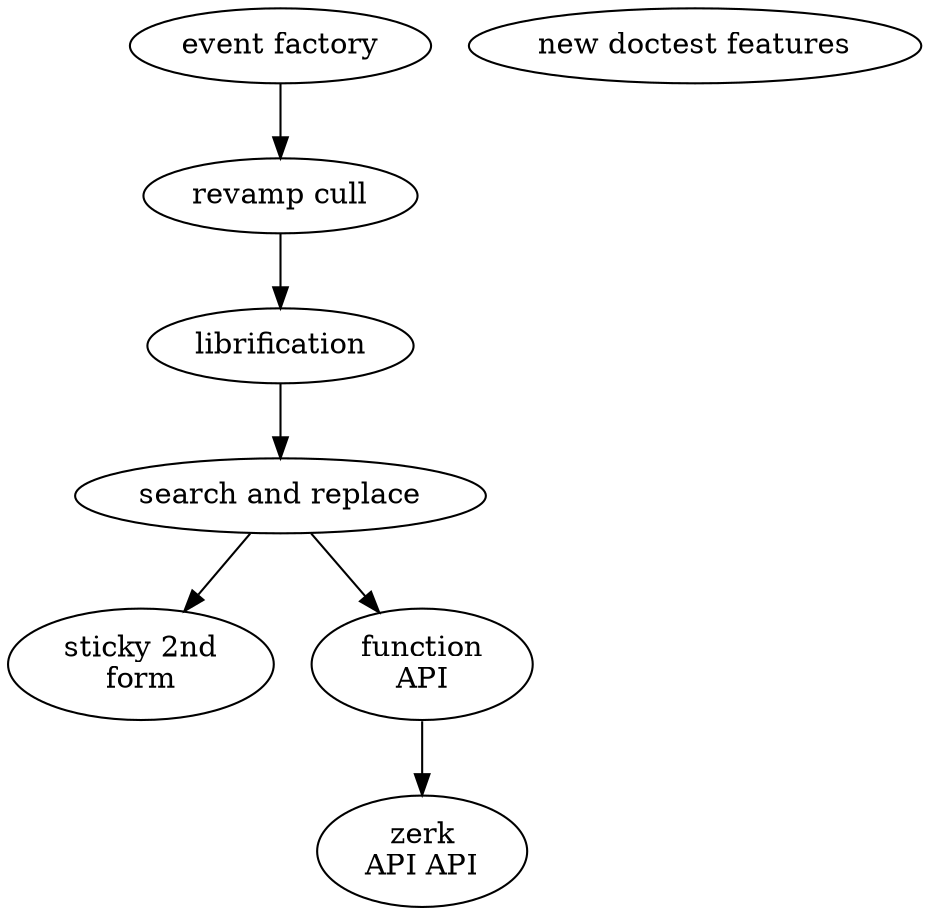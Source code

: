 digraph {

  lib [label="librification"]

  dct [label="new doctest features"]

  ev [label="event factory"]

  cu [label="revamp cull"]

  sr [label="search and replace"]

  st [label="sticky 2nd\nform"]

  fu [label="function\nAPI"]

  API [label="zerk\nAPI API"]

  cu->lib
  ev->cu
  lib->sr
  sr->st
  sr->fu
  fu->API
}
